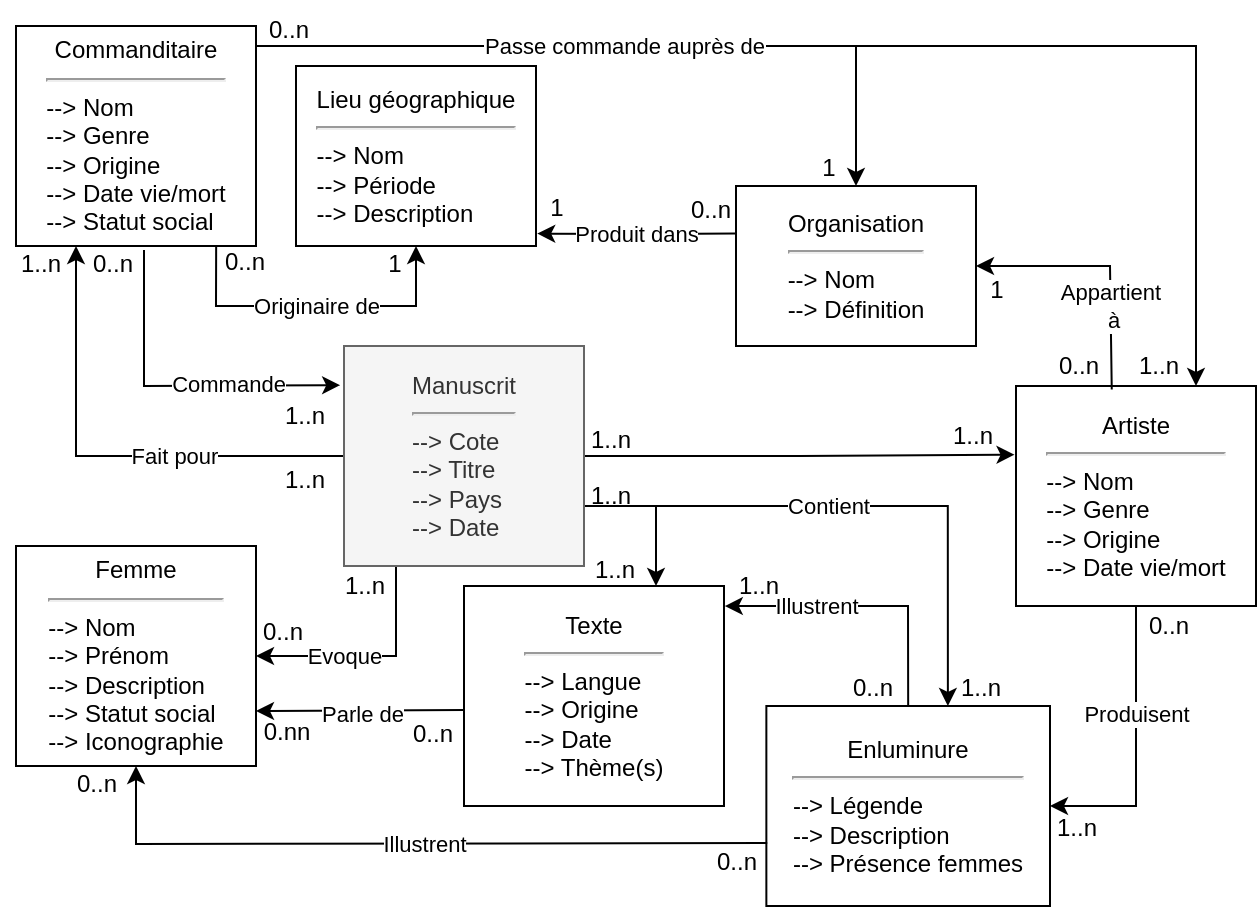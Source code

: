 <mxfile version="20.5.3" type="github">
  <diagram id="q0DILytYg0iy6yfAkVPH" name="Page-1">
    <mxGraphModel dx="925" dy="527" grid="1" gridSize="10" guides="1" tooltips="1" connect="1" arrows="1" fold="1" page="1" pageScale="1" pageWidth="827" pageHeight="1169" math="0" shadow="0">
      <root>
        <mxCell id="0" />
        <mxCell id="1" parent="0" />
        <mxCell id="Z-nDP4wHouM15RZJmkO2-3" value="" style="edgeStyle=orthogonalEdgeStyle;rounded=0;orthogonalLoop=1;jettySize=auto;html=1;entryX=-0.006;entryY=0.312;entryDx=0;entryDy=0;entryPerimeter=0;" parent="1" source="Z-nDP4wHouM15RZJmkO2-1" target="Z-nDP4wHouM15RZJmkO2-2" edge="1">
          <mxGeometry relative="1" as="geometry">
            <Array as="points" />
          </mxGeometry>
        </mxCell>
        <mxCell id="Z-nDP4wHouM15RZJmkO2-8" value="Fait pour" style="edgeStyle=orthogonalEdgeStyle;rounded=0;orthogonalLoop=1;jettySize=auto;html=1;entryX=0.25;entryY=1;entryDx=0;entryDy=0;verticalAlign=middle;endArrow=classic;endFill=1;" parent="1" source="Z-nDP4wHouM15RZJmkO2-1" target="Z-nDP4wHouM15RZJmkO2-7" edge="1">
          <mxGeometry x="-0.285" relative="1" as="geometry">
            <mxPoint x="236" y="148" as="targetPoint" />
            <mxPoint as="offset" />
          </mxGeometry>
        </mxCell>
        <mxCell id="Z-nDP4wHouM15RZJmkO2-11" value="Contient" style="edgeStyle=orthogonalEdgeStyle;rounded=0;orthogonalLoop=1;jettySize=auto;html=1;endArrow=classic;endFill=1;" parent="1" edge="1">
          <mxGeometry x="-0.301" relative="1" as="geometry">
            <mxPoint x="426" y="258" as="sourcePoint" />
            <mxPoint x="571.947" y="358" as="targetPoint" />
            <Array as="points">
              <mxPoint x="572" y="258" />
            </Array>
            <mxPoint as="offset" />
          </mxGeometry>
        </mxCell>
        <mxCell id="Z-nDP4wHouM15RZJmkO2-15" value="" style="edgeStyle=orthogonalEdgeStyle;rounded=0;orthogonalLoop=1;jettySize=auto;html=1;endArrow=classic;endFill=1;" parent="1" source="Z-nDP4wHouM15RZJmkO2-1" target="Z-nDP4wHouM15RZJmkO2-14" edge="1">
          <mxGeometry relative="1" as="geometry">
            <Array as="points">
              <mxPoint x="426" y="258" />
            </Array>
          </mxGeometry>
        </mxCell>
        <mxCell id="F8eL2Q75ojKpojj5MNbm-9" value="" style="edgeStyle=orthogonalEdgeStyle;rounded=0;orthogonalLoop=1;jettySize=auto;html=1;endArrow=classic;endFill=1;" parent="1" source="Z-nDP4wHouM15RZJmkO2-1" target="F8eL2Q75ojKpojj5MNbm-8" edge="1">
          <mxGeometry relative="1" as="geometry">
            <Array as="points">
              <mxPoint x="296" y="333" />
            </Array>
          </mxGeometry>
        </mxCell>
        <mxCell id="F8eL2Q75ojKpojj5MNbm-10" value="Evoque" style="edgeLabel;html=1;align=center;verticalAlign=middle;resizable=0;points=[];" parent="F8eL2Q75ojKpojj5MNbm-9" vertex="1" connectable="0">
          <mxGeometry x="0.047" relative="1" as="geometry">
            <mxPoint x="-11" as="offset" />
          </mxGeometry>
        </mxCell>
        <mxCell id="Z-nDP4wHouM15RZJmkO2-1" value="&lt;div&gt;Manuscrit&lt;/div&gt;&lt;div&gt;&lt;hr&gt;&lt;/div&gt;&lt;div align=&quot;left&quot;&gt;--&amp;gt; Cote&lt;br&gt;--&amp;gt; Titre&lt;br&gt;--&amp;gt; Pays&lt;br&gt;--&amp;gt; Date&lt;/div&gt;" style="rounded=0;whiteSpace=wrap;html=1;fillColor=#f5f5f5;strokeColor=#666666;fontColor=#333333;" parent="1" vertex="1">
          <mxGeometry x="270" y="178" width="120" height="110" as="geometry" />
        </mxCell>
        <mxCell id="Z-nDP4wHouM15RZJmkO2-2" value="&lt;div&gt;Artiste&lt;br&gt;&lt;/div&gt;&lt;div&gt;&lt;hr&gt;&lt;/div&gt;&lt;div align=&quot;left&quot;&gt;--&amp;gt; Nom&lt;br&gt;&lt;/div&gt;&lt;div align=&quot;left&quot;&gt;--&amp;gt; Genre&lt;/div&gt;&lt;div align=&quot;left&quot;&gt;--&amp;gt; Origine&lt;br&gt;--&amp;gt; Date vie/mort&lt;/div&gt;" style="rounded=0;whiteSpace=wrap;html=1;" parent="1" vertex="1">
          <mxGeometry x="606" y="198" width="120" height="110" as="geometry" />
        </mxCell>
        <mxCell id="Z-nDP4wHouM15RZJmkO2-4" value="&lt;div&gt;Organisation&lt;br&gt;&lt;/div&gt;&lt;div&gt;&lt;hr&gt;&lt;/div&gt;&lt;div align=&quot;left&quot;&gt;--&amp;gt; Nom&lt;br&gt;--&amp;gt; Définition&lt;/div&gt;" style="rounded=0;whiteSpace=wrap;html=1;" parent="1" vertex="1">
          <mxGeometry x="466" y="98" width="120" height="80" as="geometry" />
        </mxCell>
        <mxCell id="Z-nDP4wHouM15RZJmkO2-6" value="&lt;div&gt;Appartient&lt;/div&gt;&lt;div&gt;&amp;nbsp;à&lt;/div&gt;" style="endArrow=classic;html=1;rounded=0;exitX=0.399;exitY=0.016;exitDx=0;exitDy=0;entryX=1;entryY=0.5;entryDx=0;entryDy=0;exitPerimeter=0;" parent="1" source="Z-nDP4wHouM15RZJmkO2-2" target="Z-nDP4wHouM15RZJmkO2-4" edge="1">
          <mxGeometry x="-0.351" width="50" height="50" relative="1" as="geometry">
            <mxPoint x="646" y="208" as="sourcePoint" />
            <mxPoint x="516" y="18" as="targetPoint" />
            <Array as="points">
              <mxPoint x="653" y="138" />
              <mxPoint x="626" y="138" />
            </Array>
            <mxPoint as="offset" />
          </mxGeometry>
        </mxCell>
        <mxCell id="Z-nDP4wHouM15RZJmkO2-7" value="&lt;div&gt;Commanditaire&lt;br&gt;&lt;/div&gt;&lt;div&gt;&lt;hr&gt;&lt;/div&gt;&lt;div align=&quot;left&quot;&gt;--&amp;gt; Nom&lt;br&gt;--&amp;gt; Genre&lt;br&gt;--&amp;gt; Origine&lt;br&gt;&lt;/div&gt;&lt;div align=&quot;left&quot;&gt;--&amp;gt; Date vie/mort&lt;/div&gt;&lt;div align=&quot;left&quot;&gt;--&amp;gt; Statut social&lt;br&gt;&lt;/div&gt;" style="rounded=0;whiteSpace=wrap;html=1;" parent="1" vertex="1">
          <mxGeometry x="106" y="18" width="120" height="110" as="geometry" />
        </mxCell>
        <mxCell id="Z-nDP4wHouM15RZJmkO2-10" value="&lt;div&gt;Enluminure&lt;br&gt;&lt;/div&gt;&lt;div&gt;&lt;hr&gt;&lt;/div&gt;&lt;div align=&quot;left&quot;&gt;--&amp;gt; Légende&lt;br&gt;--&amp;gt; Description&lt;br&gt;--&amp;gt; Présence femmes&lt;br&gt;&lt;/div&gt;" style="rounded=0;whiteSpace=wrap;html=1;" parent="1" vertex="1">
          <mxGeometry x="481.18" y="358" width="141.82" height="100" as="geometry" />
        </mxCell>
        <mxCell id="Z-nDP4wHouM15RZJmkO2-14" value="&lt;div align=&quot;center&quot;&gt;Texte&lt;/div&gt;&lt;div align=&quot;center&quot;&gt;&lt;hr&gt;&lt;/div&gt;&lt;div align=&quot;left&quot;&gt;--&amp;gt; Langue&lt;br&gt;--&amp;gt; Origine&lt;br&gt;--&amp;gt; Date&lt;br&gt;--&amp;gt; Thème(s)&lt;/div&gt;" style="rounded=0;whiteSpace=wrap;html=1;align=center;" parent="1" vertex="1">
          <mxGeometry x="330" y="298" width="130" height="110" as="geometry" />
        </mxCell>
        <mxCell id="Z-nDP4wHouM15RZJmkO2-16" value="Illustrent" style="endArrow=classic;html=1;rounded=0;exitX=0.5;exitY=0;exitDx=0;exitDy=0;endFill=1;entryX=1.003;entryY=0.091;entryDx=0;entryDy=0;entryPerimeter=0;" parent="1" edge="1">
          <mxGeometry x="0.356" width="50" height="50" relative="1" as="geometry">
            <mxPoint x="552.09" y="358" as="sourcePoint" />
            <mxPoint x="460.39" y="308.01" as="targetPoint" />
            <Array as="points">
              <mxPoint x="552" y="308" />
              <mxPoint x="506" y="308" />
            </Array>
            <mxPoint as="offset" />
          </mxGeometry>
        </mxCell>
        <mxCell id="F8eL2Q75ojKpojj5MNbm-1" value="" style="endArrow=classic;html=1;rounded=0;entryX=1;entryY=0.5;entryDx=0;entryDy=0;exitX=0.5;exitY=1;exitDx=0;exitDy=0;" parent="1" source="Z-nDP4wHouM15RZJmkO2-2" target="Z-nDP4wHouM15RZJmkO2-10" edge="1">
          <mxGeometry width="50" height="50" relative="1" as="geometry">
            <mxPoint x="676" y="408" as="sourcePoint" />
            <mxPoint x="476" y="278" as="targetPoint" />
            <Array as="points">
              <mxPoint x="666" y="408" />
            </Array>
          </mxGeometry>
        </mxCell>
        <mxCell id="F8eL2Q75ojKpojj5MNbm-2" value="Produisent" style="edgeLabel;html=1;align=center;verticalAlign=middle;resizable=0;points=[];" parent="F8eL2Q75ojKpojj5MNbm-1" vertex="1" connectable="0">
          <mxGeometry x="-0.248" relative="1" as="geometry">
            <mxPoint as="offset" />
          </mxGeometry>
        </mxCell>
        <mxCell id="F8eL2Q75ojKpojj5MNbm-3" value="&lt;div&gt;Lieu géographique&lt;br&gt;&lt;/div&gt;&lt;div&gt;&lt;hr&gt;&lt;/div&gt;&lt;div align=&quot;left&quot;&gt;--&amp;gt; Nom&lt;br&gt;--&amp;gt; Période&lt;br&gt;--&amp;gt; Description&lt;br&gt;&lt;/div&gt;" style="rounded=0;whiteSpace=wrap;html=1;" parent="1" vertex="1">
          <mxGeometry x="246" y="38" width="120" height="90" as="geometry" />
        </mxCell>
        <mxCell id="F8eL2Q75ojKpojj5MNbm-4" value="Passe commande auprès de" style="endArrow=classic;html=1;rounded=0;entryX=0.5;entryY=0;entryDx=0;entryDy=0;" parent="1" target="Z-nDP4wHouM15RZJmkO2-4" edge="1">
          <mxGeometry x="-0.005" width="50" height="50" relative="1" as="geometry">
            <mxPoint x="226" y="28" as="sourcePoint" />
            <mxPoint x="546" y="28" as="targetPoint" />
            <Array as="points">
              <mxPoint x="526" y="28" />
            </Array>
            <mxPoint as="offset" />
          </mxGeometry>
        </mxCell>
        <mxCell id="F8eL2Q75ojKpojj5MNbm-5" value="" style="endArrow=classic;html=1;rounded=0;entryX=0.75;entryY=0;entryDx=0;entryDy=0;" parent="1" target="Z-nDP4wHouM15RZJmkO2-2" edge="1">
          <mxGeometry width="50" height="50" relative="1" as="geometry">
            <mxPoint x="526" y="28" as="sourcePoint" />
            <mxPoint x="706" y="28" as="targetPoint" />
            <Array as="points">
              <mxPoint x="696" y="28" />
            </Array>
          </mxGeometry>
        </mxCell>
        <mxCell id="F8eL2Q75ojKpojj5MNbm-6" value="Originaire de" style="endArrow=classic;html=1;rounded=0;entryX=0.5;entryY=1;entryDx=0;entryDy=0;exitX=0.834;exitY=1.005;exitDx=0;exitDy=0;exitPerimeter=0;" parent="1" source="Z-nDP4wHouM15RZJmkO2-7" target="F8eL2Q75ojKpojj5MNbm-3" edge="1">
          <mxGeometry width="50" height="50" relative="1" as="geometry">
            <mxPoint x="226" y="108" as="sourcePoint" />
            <mxPoint x="276" y="58" as="targetPoint" />
            <Array as="points">
              <mxPoint x="206" y="158" />
              <mxPoint x="306" y="158" />
            </Array>
          </mxGeometry>
        </mxCell>
        <mxCell id="F8eL2Q75ojKpojj5MNbm-7" value="Produit dans" style="endArrow=classic;html=1;rounded=0;entryX=1.005;entryY=0.731;entryDx=0;entryDy=0;entryPerimeter=0;exitX=-0.004;exitY=0.072;exitDx=0;exitDy=0;exitPerimeter=0;" parent="1" edge="1">
          <mxGeometry x="0.001" width="50" height="50" relative="1" as="geometry">
            <mxPoint x="465.52" y="121.76" as="sourcePoint" />
            <mxPoint x="366.6" y="121.79" as="targetPoint" />
            <Array as="points">
              <mxPoint x="426" y="122" />
            </Array>
            <mxPoint as="offset" />
          </mxGeometry>
        </mxCell>
        <mxCell id="F8eL2Q75ojKpojj5MNbm-8" value="&lt;div&gt;Femme&lt;br&gt;&lt;/div&gt;&lt;div&gt;&lt;hr&gt;&lt;/div&gt;&lt;div align=&quot;left&quot;&gt;--&amp;gt; Nom&lt;br&gt;--&amp;gt; Prénom&lt;br&gt;--&amp;gt; Description&lt;br&gt;--&amp;gt; Statut social&lt;/div&gt;&lt;div align=&quot;left&quot;&gt;--&amp;gt; Iconographie&lt;br&gt;&lt;/div&gt;" style="rounded=0;whiteSpace=wrap;html=1;" parent="1" vertex="1">
          <mxGeometry x="106" y="278" width="120" height="110" as="geometry" />
        </mxCell>
        <mxCell id="F8eL2Q75ojKpojj5MNbm-11" value="" style="endArrow=classic;html=1;rounded=0;exitX=0;exitY=0.5;exitDx=0;exitDy=0;entryX=1;entryY=0.75;entryDx=0;entryDy=0;" parent="1" target="F8eL2Q75ojKpojj5MNbm-8" edge="1">
          <mxGeometry width="50" height="50" relative="1" as="geometry">
            <mxPoint x="330" y="360" as="sourcePoint" />
            <mxPoint x="228.52" y="359.25" as="targetPoint" />
          </mxGeometry>
        </mxCell>
        <mxCell id="F8eL2Q75ojKpojj5MNbm-12" value="Parle de" style="edgeLabel;html=1;align=center;verticalAlign=middle;resizable=0;points=[];" parent="F8eL2Q75ojKpojj5MNbm-11" vertex="1" connectable="0">
          <mxGeometry x="-0.008" y="2" relative="1" as="geometry">
            <mxPoint as="offset" />
          </mxGeometry>
        </mxCell>
        <mxCell id="F8eL2Q75ojKpojj5MNbm-15" value="" style="endArrow=classic;html=1;rounded=0;entryX=0.5;entryY=1;entryDx=0;entryDy=0;exitX=0.003;exitY=0.685;exitDx=0;exitDy=0;exitPerimeter=0;" parent="1" source="Z-nDP4wHouM15RZJmkO2-10" target="F8eL2Q75ojKpojj5MNbm-8" edge="1">
          <mxGeometry width="50" height="50" relative="1" as="geometry">
            <mxPoint x="446" y="338" as="sourcePoint" />
            <mxPoint x="496" y="288" as="targetPoint" />
            <Array as="points">
              <mxPoint x="166" y="427" />
            </Array>
          </mxGeometry>
        </mxCell>
        <mxCell id="F8eL2Q75ojKpojj5MNbm-16" value="Illustrent" style="edgeLabel;html=1;align=center;verticalAlign=middle;resizable=0;points=[];" parent="F8eL2Q75ojKpojj5MNbm-15" vertex="1" connectable="0">
          <mxGeometry x="-0.032" relative="1" as="geometry">
            <mxPoint as="offset" />
          </mxGeometry>
        </mxCell>
        <mxCell id="F8eL2Q75ojKpojj5MNbm-17" value="" style="endArrow=classic;html=1;rounded=0;entryX=-0.016;entryY=0.178;entryDx=0;entryDy=0;entryPerimeter=0;" parent="1" target="Z-nDP4wHouM15RZJmkO2-1" edge="1">
          <mxGeometry width="50" height="50" relative="1" as="geometry">
            <mxPoint x="170" y="130" as="sourcePoint" />
            <mxPoint x="410" y="200" as="targetPoint" />
            <Array as="points">
              <mxPoint x="170" y="198" />
            </Array>
          </mxGeometry>
        </mxCell>
        <mxCell id="F8eL2Q75ojKpojj5MNbm-18" value="Commande" style="edgeLabel;html=1;align=center;verticalAlign=middle;resizable=0;points=[];" parent="F8eL2Q75ojKpojj5MNbm-17" vertex="1" connectable="0">
          <mxGeometry x="0.316" y="1" relative="1" as="geometry">
            <mxPoint as="offset" />
          </mxGeometry>
        </mxCell>
        <mxCell id="F8eL2Q75ojKpojj5MNbm-22" value="1..n" style="text;html=1;align=center;verticalAlign=middle;resizable=0;points=[];autosize=1;strokeColor=none;fillColor=none;" parent="1" vertex="1">
          <mxGeometry x="98" y="122" width="40" height="30" as="geometry" />
        </mxCell>
        <mxCell id="F8eL2Q75ojKpojj5MNbm-23" value="1..n" style="text;html=1;align=center;verticalAlign=middle;resizable=0;points=[];autosize=1;strokeColor=none;fillColor=none;" parent="1" vertex="1">
          <mxGeometry x="230" y="230" width="40" height="30" as="geometry" />
        </mxCell>
        <mxCell id="F8eL2Q75ojKpojj5MNbm-24" value="0..n" style="text;html=1;align=center;verticalAlign=middle;resizable=0;points=[];autosize=1;strokeColor=none;fillColor=none;" parent="1" vertex="1">
          <mxGeometry x="134" y="122" width="40" height="30" as="geometry" />
        </mxCell>
        <mxCell id="F8eL2Q75ojKpojj5MNbm-25" value="1..n" style="text;html=1;align=center;verticalAlign=middle;resizable=0;points=[];autosize=1;strokeColor=none;fillColor=none;" parent="1" vertex="1">
          <mxGeometry x="230" y="198" width="40" height="30" as="geometry" />
        </mxCell>
        <mxCell id="F8eL2Q75ojKpojj5MNbm-28" value="1" style="text;html=1;align=center;verticalAlign=middle;resizable=0;points=[];autosize=1;strokeColor=none;fillColor=none;" parent="1" vertex="1">
          <mxGeometry x="280" y="122" width="30" height="30" as="geometry" />
        </mxCell>
        <mxCell id="F8eL2Q75ojKpojj5MNbm-29" value="0..n" style="text;html=1;align=center;verticalAlign=middle;resizable=0;points=[];autosize=1;strokeColor=none;fillColor=none;" parent="1" vertex="1">
          <mxGeometry x="200" y="121" width="40" height="30" as="geometry" />
        </mxCell>
        <mxCell id="F8eL2Q75ojKpojj5MNbm-30" value="1..n" style="text;html=1;align=center;verticalAlign=middle;resizable=0;points=[];autosize=1;strokeColor=none;fillColor=none;" parent="1" vertex="1">
          <mxGeometry x="260" y="283" width="40" height="30" as="geometry" />
        </mxCell>
        <mxCell id="F8eL2Q75ojKpojj5MNbm-31" value="0..n" style="text;html=1;align=center;verticalAlign=middle;resizable=0;points=[];autosize=1;strokeColor=none;fillColor=none;" parent="1" vertex="1">
          <mxGeometry x="219" y="306" width="40" height="30" as="geometry" />
        </mxCell>
        <mxCell id="F8eL2Q75ojKpojj5MNbm-33" value="0..n" style="text;html=1;align=center;verticalAlign=middle;resizable=0;points=[];autosize=1;strokeColor=none;fillColor=none;" parent="1" vertex="1">
          <mxGeometry x="294" y="357" width="40" height="30" as="geometry" />
        </mxCell>
        <mxCell id="F8eL2Q75ojKpojj5MNbm-34" value="0.nn" style="text;html=1;align=center;verticalAlign=middle;resizable=0;points=[];autosize=1;strokeColor=none;fillColor=none;" parent="1" vertex="1">
          <mxGeometry x="216" y="356" width="50" height="30" as="geometry" />
        </mxCell>
        <mxCell id="F8eL2Q75ojKpojj5MNbm-35" value="0..n" style="text;html=1;align=center;verticalAlign=middle;resizable=0;points=[];autosize=1;strokeColor=none;fillColor=none;" parent="1" vertex="1">
          <mxGeometry x="222" y="5" width="40" height="30" as="geometry" />
        </mxCell>
        <mxCell id="F8eL2Q75ojKpojj5MNbm-36" value="1" style="text;html=1;align=center;verticalAlign=middle;resizable=0;points=[];autosize=1;strokeColor=none;fillColor=none;" parent="1" vertex="1">
          <mxGeometry x="497" y="74" width="30" height="30" as="geometry" />
        </mxCell>
        <mxCell id="F8eL2Q75ojKpojj5MNbm-37" value="1..n" style="text;html=1;align=center;verticalAlign=middle;resizable=0;points=[];autosize=1;strokeColor=none;fillColor=none;" parent="1" vertex="1">
          <mxGeometry x="657" y="173" width="40" height="30" as="geometry" />
        </mxCell>
        <mxCell id="F8eL2Q75ojKpojj5MNbm-38" value="0..n" style="text;html=1;align=center;verticalAlign=middle;resizable=0;points=[];autosize=1;strokeColor=none;fillColor=none;" parent="1" vertex="1">
          <mxGeometry x="617" y="173" width="40" height="30" as="geometry" />
        </mxCell>
        <mxCell id="F8eL2Q75ojKpojj5MNbm-39" value="1" style="text;html=1;align=center;verticalAlign=middle;resizable=0;points=[];autosize=1;strokeColor=none;fillColor=none;" parent="1" vertex="1">
          <mxGeometry x="581" y="135" width="30" height="30" as="geometry" />
        </mxCell>
        <mxCell id="F8eL2Q75ojKpojj5MNbm-40" value="0..n" style="text;html=1;align=center;verticalAlign=middle;resizable=0;points=[];autosize=1;strokeColor=none;fillColor=none;" parent="1" vertex="1">
          <mxGeometry x="433" y="95" width="40" height="30" as="geometry" />
        </mxCell>
        <mxCell id="F8eL2Q75ojKpojj5MNbm-41" value="1" style="text;html=1;align=center;verticalAlign=middle;resizable=0;points=[];autosize=1;strokeColor=none;fillColor=none;" parent="1" vertex="1">
          <mxGeometry x="361" y="94" width="30" height="30" as="geometry" />
        </mxCell>
        <mxCell id="F8eL2Q75ojKpojj5MNbm-43" value="1..n" style="text;html=1;align=center;verticalAlign=middle;resizable=0;points=[];autosize=1;strokeColor=none;fillColor=none;" parent="1" vertex="1">
          <mxGeometry x="383" y="210" width="40" height="30" as="geometry" />
        </mxCell>
        <mxCell id="F8eL2Q75ojKpojj5MNbm-45" value="1..n" style="text;html=1;align=center;verticalAlign=middle;resizable=0;points=[];autosize=1;strokeColor=none;fillColor=none;" parent="1" vertex="1">
          <mxGeometry x="564" y="208" width="40" height="30" as="geometry" />
        </mxCell>
        <mxCell id="F8eL2Q75ojKpojj5MNbm-46" value="1..n" style="text;html=1;align=center;verticalAlign=middle;resizable=0;points=[];autosize=1;strokeColor=none;fillColor=none;" parent="1" vertex="1">
          <mxGeometry x="383" y="238" width="40" height="30" as="geometry" />
        </mxCell>
        <mxCell id="F8eL2Q75ojKpojj5MNbm-47" value="1..n" style="text;html=1;align=center;verticalAlign=middle;resizable=0;points=[];autosize=1;strokeColor=none;fillColor=none;" parent="1" vertex="1">
          <mxGeometry x="385" y="275" width="40" height="30" as="geometry" />
        </mxCell>
        <mxCell id="F8eL2Q75ojKpojj5MNbm-48" value="1..n" style="text;html=1;align=center;verticalAlign=middle;resizable=0;points=[];autosize=1;strokeColor=none;fillColor=none;" parent="1" vertex="1">
          <mxGeometry x="568" y="334" width="40" height="30" as="geometry" />
        </mxCell>
        <mxCell id="F8eL2Q75ojKpojj5MNbm-49" value="0..n" style="text;html=1;align=center;verticalAlign=middle;resizable=0;points=[];autosize=1;strokeColor=none;fillColor=none;" parent="1" vertex="1">
          <mxGeometry x="514" y="334" width="40" height="30" as="geometry" />
        </mxCell>
        <mxCell id="F8eL2Q75ojKpojj5MNbm-50" value="1..n" style="text;html=1;align=center;verticalAlign=middle;resizable=0;points=[];autosize=1;strokeColor=none;fillColor=none;" parent="1" vertex="1">
          <mxGeometry x="457" y="283" width="40" height="30" as="geometry" />
        </mxCell>
        <mxCell id="F8eL2Q75ojKpojj5MNbm-51" value="0..n" style="text;html=1;align=center;verticalAlign=middle;resizable=0;points=[];autosize=1;strokeColor=none;fillColor=none;" parent="1" vertex="1">
          <mxGeometry x="662" y="303" width="40" height="30" as="geometry" />
        </mxCell>
        <mxCell id="F8eL2Q75ojKpojj5MNbm-52" value="1..n" style="text;html=1;align=center;verticalAlign=middle;resizable=0;points=[];autosize=1;strokeColor=none;fillColor=none;" parent="1" vertex="1">
          <mxGeometry x="616" y="404" width="40" height="30" as="geometry" />
        </mxCell>
        <mxCell id="F8eL2Q75ojKpojj5MNbm-53" value="0..n" style="text;html=1;align=center;verticalAlign=middle;resizable=0;points=[];autosize=1;strokeColor=none;fillColor=none;" parent="1" vertex="1">
          <mxGeometry x="446" y="421" width="40" height="30" as="geometry" />
        </mxCell>
        <mxCell id="F8eL2Q75ojKpojj5MNbm-54" value="0..n" style="text;html=1;align=center;verticalAlign=middle;resizable=0;points=[];autosize=1;strokeColor=none;fillColor=none;" parent="1" vertex="1">
          <mxGeometry x="126" y="382" width="40" height="30" as="geometry" />
        </mxCell>
      </root>
    </mxGraphModel>
  </diagram>
</mxfile>
